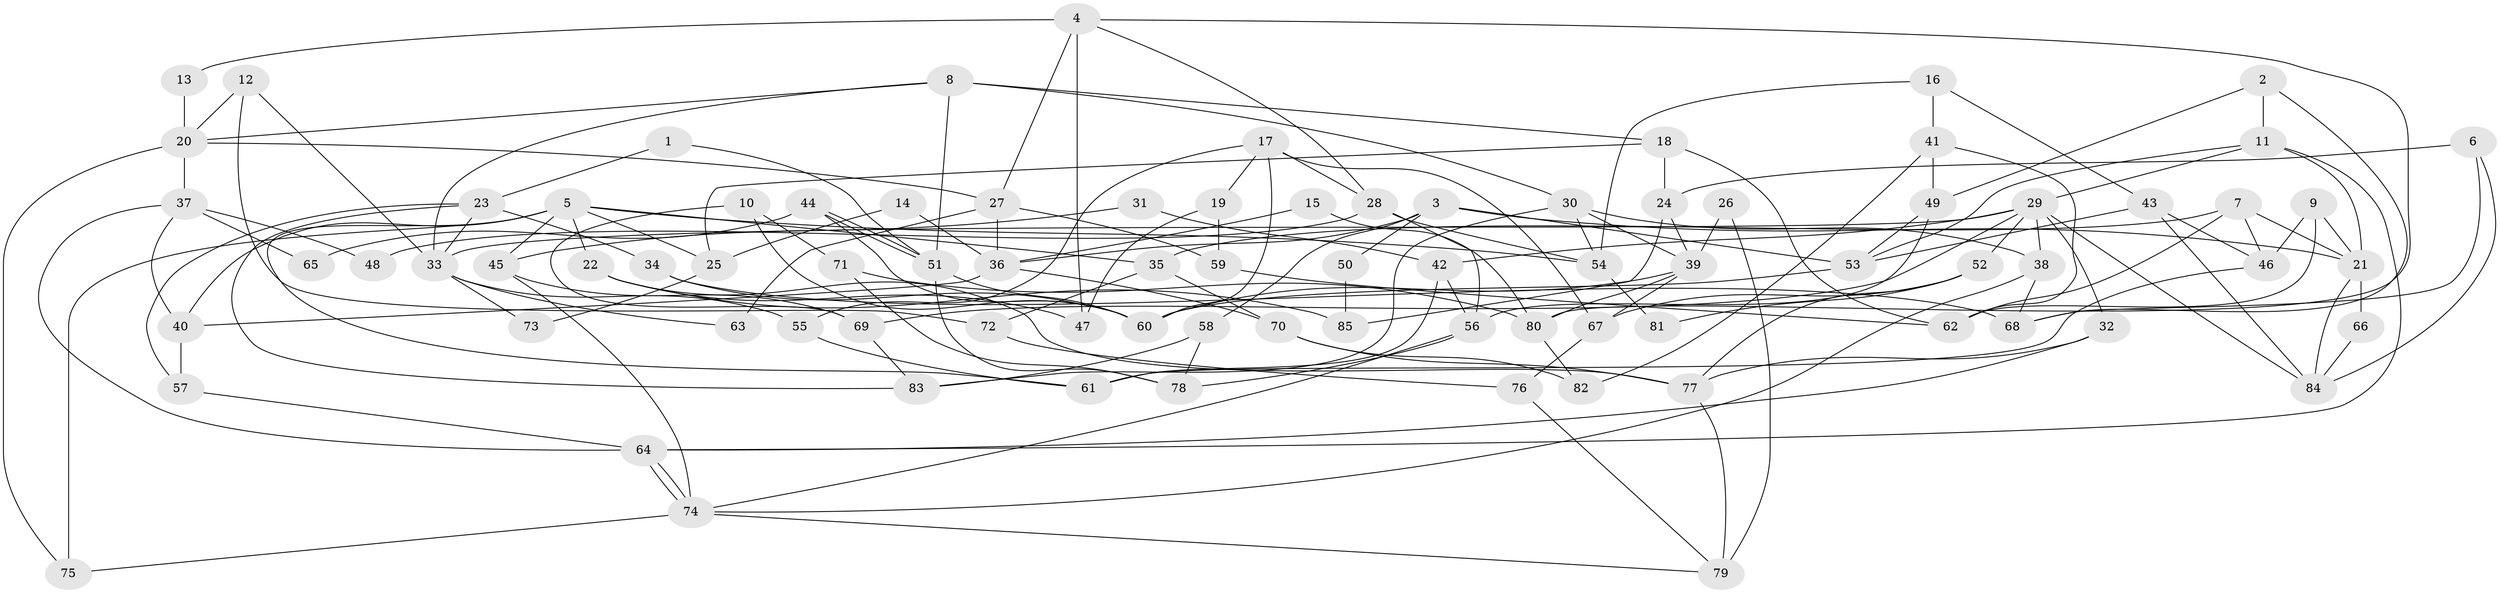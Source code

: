 // Generated by graph-tools (version 1.1) at 2025/02/03/09/25 03:02:07]
// undirected, 85 vertices, 170 edges
graph export_dot {
graph [start="1"]
  node [color=gray90,style=filled];
  1;
  2;
  3;
  4;
  5;
  6;
  7;
  8;
  9;
  10;
  11;
  12;
  13;
  14;
  15;
  16;
  17;
  18;
  19;
  20;
  21;
  22;
  23;
  24;
  25;
  26;
  27;
  28;
  29;
  30;
  31;
  32;
  33;
  34;
  35;
  36;
  37;
  38;
  39;
  40;
  41;
  42;
  43;
  44;
  45;
  46;
  47;
  48;
  49;
  50;
  51;
  52;
  53;
  54;
  55;
  56;
  57;
  58;
  59;
  60;
  61;
  62;
  63;
  64;
  65;
  66;
  67;
  68;
  69;
  70;
  71;
  72;
  73;
  74;
  75;
  76;
  77;
  78;
  79;
  80;
  81;
  82;
  83;
  84;
  85;
  1 -- 23;
  1 -- 51;
  2 -- 11;
  2 -- 49;
  2 -- 68;
  3 -- 36;
  3 -- 53;
  3 -- 21;
  3 -- 50;
  3 -- 58;
  4 -- 80;
  4 -- 28;
  4 -- 13;
  4 -- 27;
  4 -- 47;
  5 -- 22;
  5 -- 40;
  5 -- 25;
  5 -- 35;
  5 -- 45;
  5 -- 54;
  5 -- 61;
  5 -- 75;
  6 -- 24;
  6 -- 84;
  6 -- 68;
  7 -- 21;
  7 -- 35;
  7 -- 46;
  7 -- 62;
  8 -- 30;
  8 -- 33;
  8 -- 18;
  8 -- 20;
  8 -- 51;
  9 -- 46;
  9 -- 21;
  9 -- 62;
  10 -- 60;
  10 -- 69;
  10 -- 71;
  11 -- 29;
  11 -- 64;
  11 -- 21;
  11 -- 53;
  12 -- 20;
  12 -- 33;
  12 -- 72;
  13 -- 20;
  14 -- 25;
  14 -- 36;
  15 -- 36;
  15 -- 80;
  16 -- 43;
  16 -- 54;
  16 -- 41;
  17 -- 28;
  17 -- 60;
  17 -- 19;
  17 -- 55;
  17 -- 67;
  18 -- 62;
  18 -- 24;
  18 -- 25;
  19 -- 59;
  19 -- 47;
  20 -- 75;
  20 -- 27;
  20 -- 37;
  21 -- 66;
  21 -- 84;
  22 -- 47;
  22 -- 77;
  22 -- 85;
  23 -- 83;
  23 -- 33;
  23 -- 34;
  23 -- 57;
  24 -- 39;
  24 -- 85;
  25 -- 73;
  26 -- 79;
  26 -- 39;
  27 -- 36;
  27 -- 59;
  27 -- 63;
  28 -- 54;
  28 -- 56;
  28 -- 48;
  29 -- 38;
  29 -- 32;
  29 -- 33;
  29 -- 42;
  29 -- 52;
  29 -- 69;
  29 -- 84;
  30 -- 38;
  30 -- 83;
  30 -- 39;
  30 -- 54;
  31 -- 42;
  31 -- 45;
  32 -- 77;
  32 -- 64;
  33 -- 55;
  33 -- 63;
  33 -- 73;
  34 -- 68;
  34 -- 60;
  35 -- 70;
  35 -- 72;
  36 -- 70;
  36 -- 40;
  37 -- 40;
  37 -- 48;
  37 -- 64;
  37 -- 65;
  38 -- 68;
  38 -- 74;
  39 -- 60;
  39 -- 67;
  39 -- 80;
  40 -- 57;
  41 -- 62;
  41 -- 49;
  41 -- 82;
  42 -- 61;
  42 -- 56;
  43 -- 53;
  43 -- 84;
  43 -- 46;
  44 -- 51;
  44 -- 51;
  44 -- 60;
  44 -- 65;
  45 -- 74;
  45 -- 69;
  46 -- 61;
  49 -- 53;
  49 -- 56;
  50 -- 85;
  51 -- 60;
  51 -- 78;
  52 -- 67;
  52 -- 77;
  52 -- 81;
  53 -- 60;
  54 -- 81;
  55 -- 61;
  56 -- 74;
  56 -- 78;
  57 -- 64;
  58 -- 78;
  58 -- 83;
  59 -- 62;
  64 -- 74;
  64 -- 74;
  66 -- 84;
  67 -- 76;
  69 -- 83;
  70 -- 77;
  70 -- 82;
  71 -- 78;
  71 -- 80;
  72 -- 76;
  74 -- 75;
  74 -- 79;
  76 -- 79;
  77 -- 79;
  80 -- 82;
}
